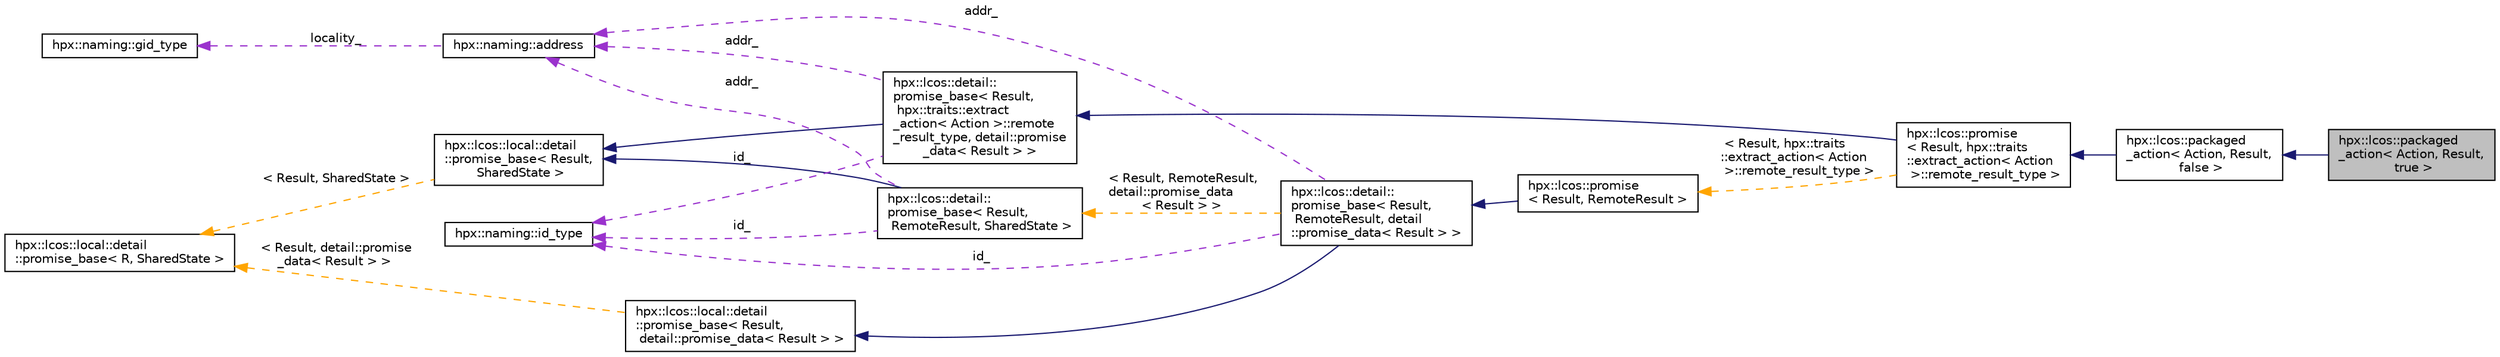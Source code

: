 digraph "hpx::lcos::packaged_action&lt; Action, Result, true &gt;"
{
  edge [fontname="Helvetica",fontsize="10",labelfontname="Helvetica",labelfontsize="10"];
  node [fontname="Helvetica",fontsize="10",shape=record];
  rankdir="LR";
  Node10 [label="hpx::lcos::packaged\l_action\< Action, Result,\l true \>",height=0.2,width=0.4,color="black", fillcolor="grey75", style="filled", fontcolor="black"];
  Node11 -> Node10 [dir="back",color="midnightblue",fontsize="10",style="solid",fontname="Helvetica"];
  Node11 [label="hpx::lcos::packaged\l_action\< Action, Result,\l false \>",height=0.2,width=0.4,color="black", fillcolor="white", style="filled",URL="$df/da7/classhpx_1_1lcos_1_1packaged__action_3_01_action_00_01_result_00_01false_01_4.html"];
  Node12 -> Node11 [dir="back",color="midnightblue",fontsize="10",style="solid",fontname="Helvetica"];
  Node12 [label="hpx::lcos::promise\l\< Result, hpx::traits\l::extract_action\< Action\l \>::remote_result_type \>",height=0.2,width=0.4,color="black", fillcolor="white", style="filled",URL="$d1/d35/classhpx_1_1lcos_1_1promise.html"];
  Node13 -> Node12 [dir="back",color="midnightblue",fontsize="10",style="solid",fontname="Helvetica"];
  Node13 [label="hpx::lcos::detail::\lpromise_base\< Result,\l hpx::traits::extract\l_action\< Action \>::remote\l_result_type, detail::promise\l_data\< Result \> \>",height=0.2,width=0.4,color="black", fillcolor="white", style="filled",URL="$d4/def/classhpx_1_1lcos_1_1detail_1_1promise__base.html"];
  Node14 -> Node13 [dir="back",color="midnightblue",fontsize="10",style="solid",fontname="Helvetica"];
  Node14 [label="hpx::lcos::local::detail\l::promise_base\< Result,\l SharedState \>",height=0.2,width=0.4,color="black", fillcolor="white", style="filled",URL="$d5/da1/classhpx_1_1lcos_1_1local_1_1detail_1_1promise__base.html"];
  Node15 -> Node14 [dir="back",color="orange",fontsize="10",style="dashed",label=" \< Result, SharedState \>" ,fontname="Helvetica"];
  Node15 [label="hpx::lcos::local::detail\l::promise_base\< R, SharedState \>",height=0.2,width=0.4,color="black", fillcolor="white", style="filled",URL="$d5/da1/classhpx_1_1lcos_1_1local_1_1detail_1_1promise__base.html"];
  Node16 -> Node13 [dir="back",color="darkorchid3",fontsize="10",style="dashed",label=" id_" ,fontname="Helvetica"];
  Node16 [label="hpx::naming::id_type",height=0.2,width=0.4,color="black", fillcolor="white", style="filled",URL="$db/dee/structhpx_1_1naming_1_1id__type.html"];
  Node17 -> Node13 [dir="back",color="darkorchid3",fontsize="10",style="dashed",label=" addr_" ,fontname="Helvetica"];
  Node17 [label="hpx::naming::address",height=0.2,width=0.4,color="black", fillcolor="white", style="filled",URL="$d2/d7f/structhpx_1_1naming_1_1address.html"];
  Node18 -> Node17 [dir="back",color="darkorchid3",fontsize="10",style="dashed",label=" locality_" ,fontname="Helvetica"];
  Node18 [label="hpx::naming::gid_type",height=0.2,width=0.4,color="black", fillcolor="white", style="filled",URL="$d3/d67/structhpx_1_1naming_1_1gid__type.html",tooltip="Global identifier for components across the HPX system. "];
  Node19 -> Node12 [dir="back",color="orange",fontsize="10",style="dashed",label=" \< Result, hpx::traits\l::extract_action\< Action\l \>::remote_result_type \>" ,fontname="Helvetica"];
  Node19 [label="hpx::lcos::promise\l\< Result, RemoteResult \>",height=0.2,width=0.4,color="black", fillcolor="white", style="filled",URL="$d1/d35/classhpx_1_1lcos_1_1promise.html"];
  Node20 -> Node19 [dir="back",color="midnightblue",fontsize="10",style="solid",fontname="Helvetica"];
  Node20 [label="hpx::lcos::detail::\lpromise_base\< Result,\l RemoteResult, detail\l::promise_data\< Result \> \>",height=0.2,width=0.4,color="black", fillcolor="white", style="filled",URL="$d4/def/classhpx_1_1lcos_1_1detail_1_1promise__base.html"];
  Node21 -> Node20 [dir="back",color="midnightblue",fontsize="10",style="solid",fontname="Helvetica"];
  Node21 [label="hpx::lcos::local::detail\l::promise_base\< Result,\l detail::promise_data\< Result \> \>",height=0.2,width=0.4,color="black", fillcolor="white", style="filled",URL="$d5/da1/classhpx_1_1lcos_1_1local_1_1detail_1_1promise__base.html"];
  Node15 -> Node21 [dir="back",color="orange",fontsize="10",style="dashed",label=" \< Result, detail::promise\l_data\< Result \> \>" ,fontname="Helvetica"];
  Node16 -> Node20 [dir="back",color="darkorchid3",fontsize="10",style="dashed",label=" id_" ,fontname="Helvetica"];
  Node17 -> Node20 [dir="back",color="darkorchid3",fontsize="10",style="dashed",label=" addr_" ,fontname="Helvetica"];
  Node22 -> Node20 [dir="back",color="orange",fontsize="10",style="dashed",label=" \< Result, RemoteResult,\l detail::promise_data\l\< Result \> \>" ,fontname="Helvetica"];
  Node22 [label="hpx::lcos::detail::\lpromise_base\< Result,\l RemoteResult, SharedState \>",height=0.2,width=0.4,color="black", fillcolor="white", style="filled",URL="$d4/def/classhpx_1_1lcos_1_1detail_1_1promise__base.html"];
  Node14 -> Node22 [dir="back",color="midnightblue",fontsize="10",style="solid",fontname="Helvetica"];
  Node16 -> Node22 [dir="back",color="darkorchid3",fontsize="10",style="dashed",label=" id_" ,fontname="Helvetica"];
  Node17 -> Node22 [dir="back",color="darkorchid3",fontsize="10",style="dashed",label=" addr_" ,fontname="Helvetica"];
}
